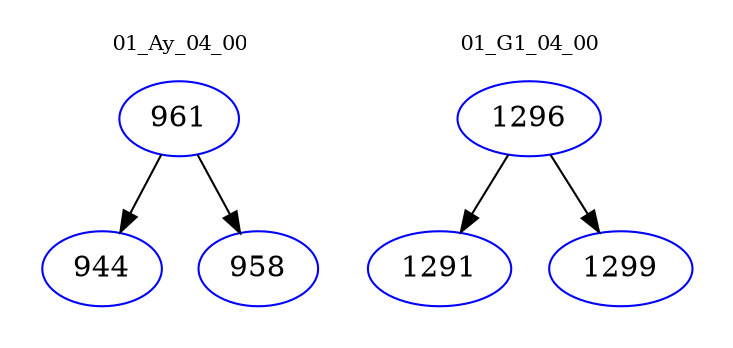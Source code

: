 digraph{
subgraph cluster_0 {
color = white
label = "01_Ay_04_00";
fontsize=10;
T0_961 [label="961", color="blue"]
T0_961 -> T0_944 [color="black"]
T0_944 [label="944", color="blue"]
T0_961 -> T0_958 [color="black"]
T0_958 [label="958", color="blue"]
}
subgraph cluster_1 {
color = white
label = "01_G1_04_00";
fontsize=10;
T1_1296 [label="1296", color="blue"]
T1_1296 -> T1_1291 [color="black"]
T1_1291 [label="1291", color="blue"]
T1_1296 -> T1_1299 [color="black"]
T1_1299 [label="1299", color="blue"]
}
}
